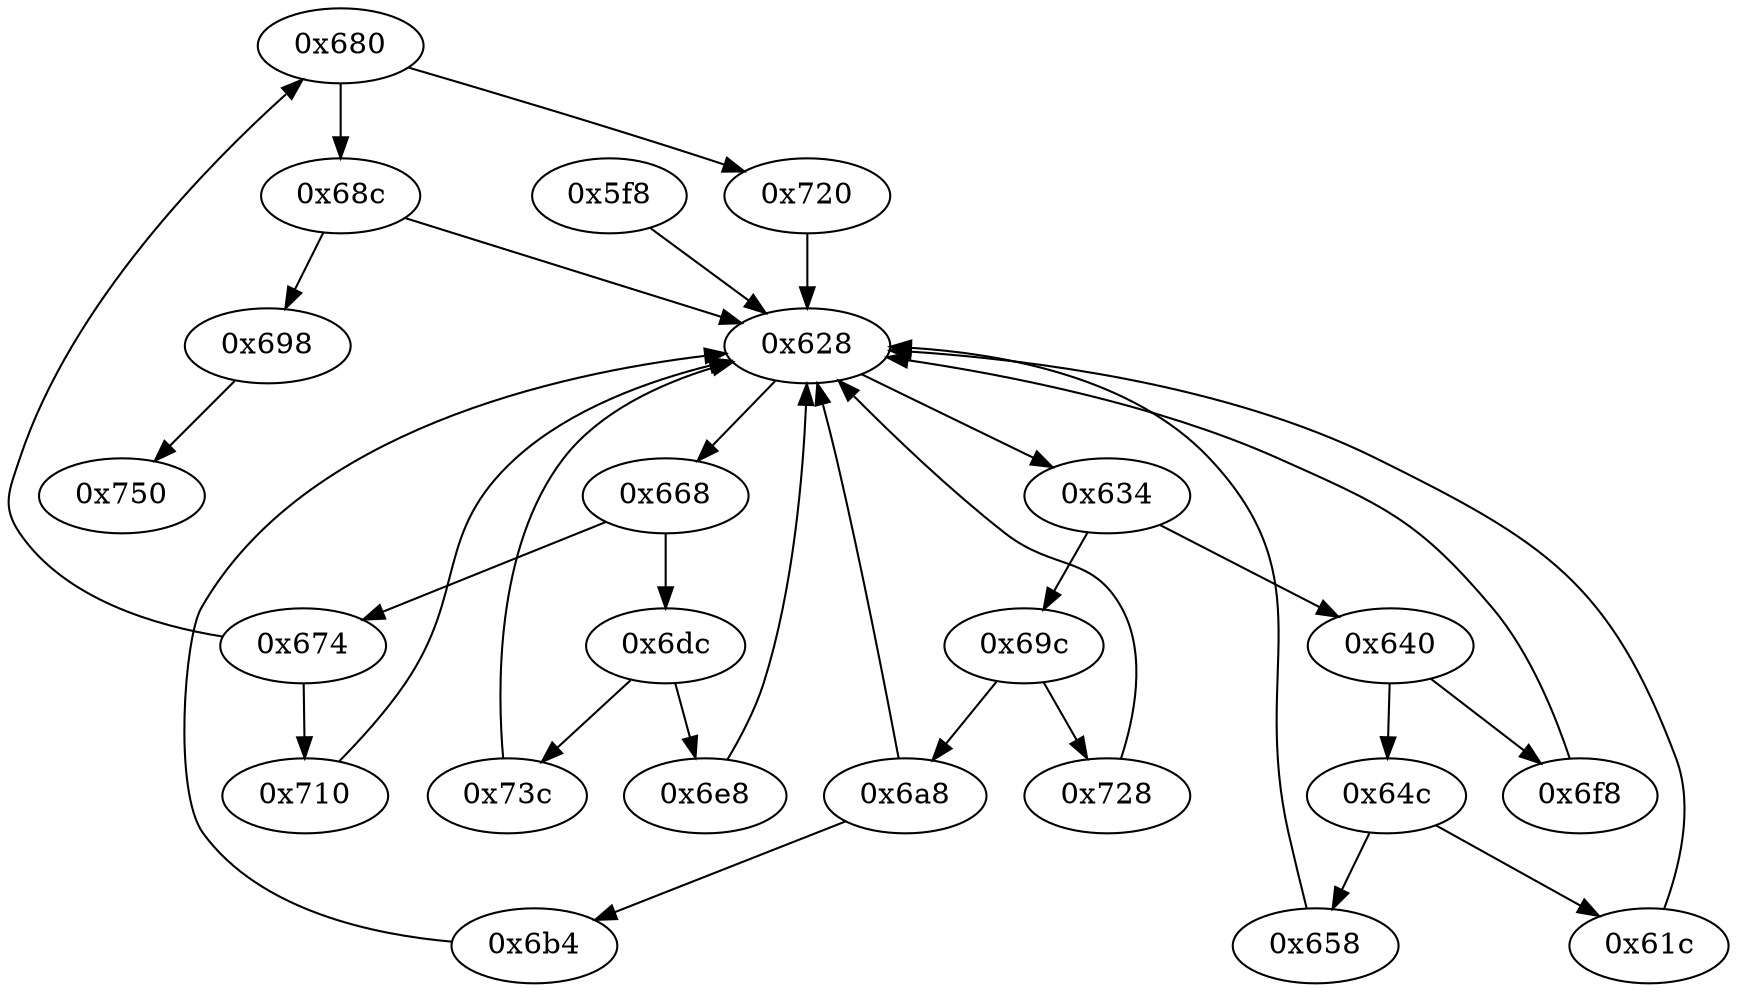 strict digraph "" {
	"0x680"	 [opcode="[u'ldr', u'cmp', u'b']"];
	"0x68c"	 [opcode="[u'ldr', u'cmp', u'b']"];
	"0x680" -> "0x68c";
	"0x720"	 [opcode="[u'ldr', u'b']"];
	"0x680" -> "0x720";
	"0x6dc"	 [opcode="[u'ldr', u'cmp', u'b']"];
	"0x6e8"	 [opcode="[u'ldr', u'cmp', u'ldr', u'b']"];
	"0x6dc" -> "0x6e8";
	"0x73c"	 [opcode="[u'ldr', u'mov', u'bl', u'ldr', u'b']"];
	"0x6dc" -> "0x73c";
	"0x628"	 [opcode="[u'ldr', u'cmp', u'b']"];
	"0x6e8" -> "0x628";
	"0x6a8"	 [opcode="[u'ldr', u'cmp', u'b']"];
	"0x6a8" -> "0x628";
	"0x6b4"	 [opcode="[u'str', u'str', u'ldr', u'ldrb', u'ldr', u'ldr', u'ldr', u'cmp', u'mov', u'b']"];
	"0x6a8" -> "0x6b4";
	"0x69c"	 [opcode="[u'ldr', u'cmp', u'b']"];
	"0x69c" -> "0x6a8";
	"0x728"	 [opcode="[u'ldr', u'add', u'str', u'ldr', u'b']"];
	"0x69c" -> "0x728";
	"0x658"	 [opcode="[u'mov', u'mov', u'mov', u'b']"];
	"0x658" -> "0x628";
	"0x710"	 [opcode="[u'ldr', u'ldr', u'mov', u'b']"];
	"0x710" -> "0x628";
	"0x674"	 [opcode="[u'ldr', u'cmp', u'b']"];
	"0x674" -> "0x680";
	"0x674" -> "0x710";
	"0x634"	 [opcode="[u'ldr', u'cmp', u'b']"];
	"0x634" -> "0x69c";
	"0x640"	 [opcode="[u'ldr', u'cmp', u'b']"];
	"0x634" -> "0x640";
	"0x64c"	 [opcode="[u'ldr', u'cmp', u'b']"];
	"0x64c" -> "0x658";
	"0x61c"	 [opcode="[u'ldr', u'cmp', u'ldr']"];
	"0x64c" -> "0x61c";
	"0x750"	 [opcode="[u'mov', u'sub', u'pop']"];
	"0x698"	 [opcode="[u'b']"];
	"0x698" -> "0x750";
	"0x61c" -> "0x628";
	"0x68c" -> "0x698";
	"0x68c" -> "0x628";
	"0x6f8"	 [opcode="[u'ldr', u'ldr', u'add', u'str', u'ldr', u'b']"];
	"0x6f8" -> "0x628";
	"0x728" -> "0x628";
	"0x720" -> "0x628";
	"0x668"	 [opcode="[u'ldr', u'cmp', u'b']"];
	"0x668" -> "0x6dc";
	"0x668" -> "0x674";
	"0x640" -> "0x64c";
	"0x640" -> "0x6f8";
	"0x628" -> "0x634";
	"0x628" -> "0x668";
	"0x6b4" -> "0x628";
	"0x73c" -> "0x628";
	"0x5f8"	 [opcode="[u'push', u'add', u'sub', u'mov', u'ldr', u'ldr', u'ldr', u'add', u'b']"];
	"0x5f8" -> "0x628";
}
